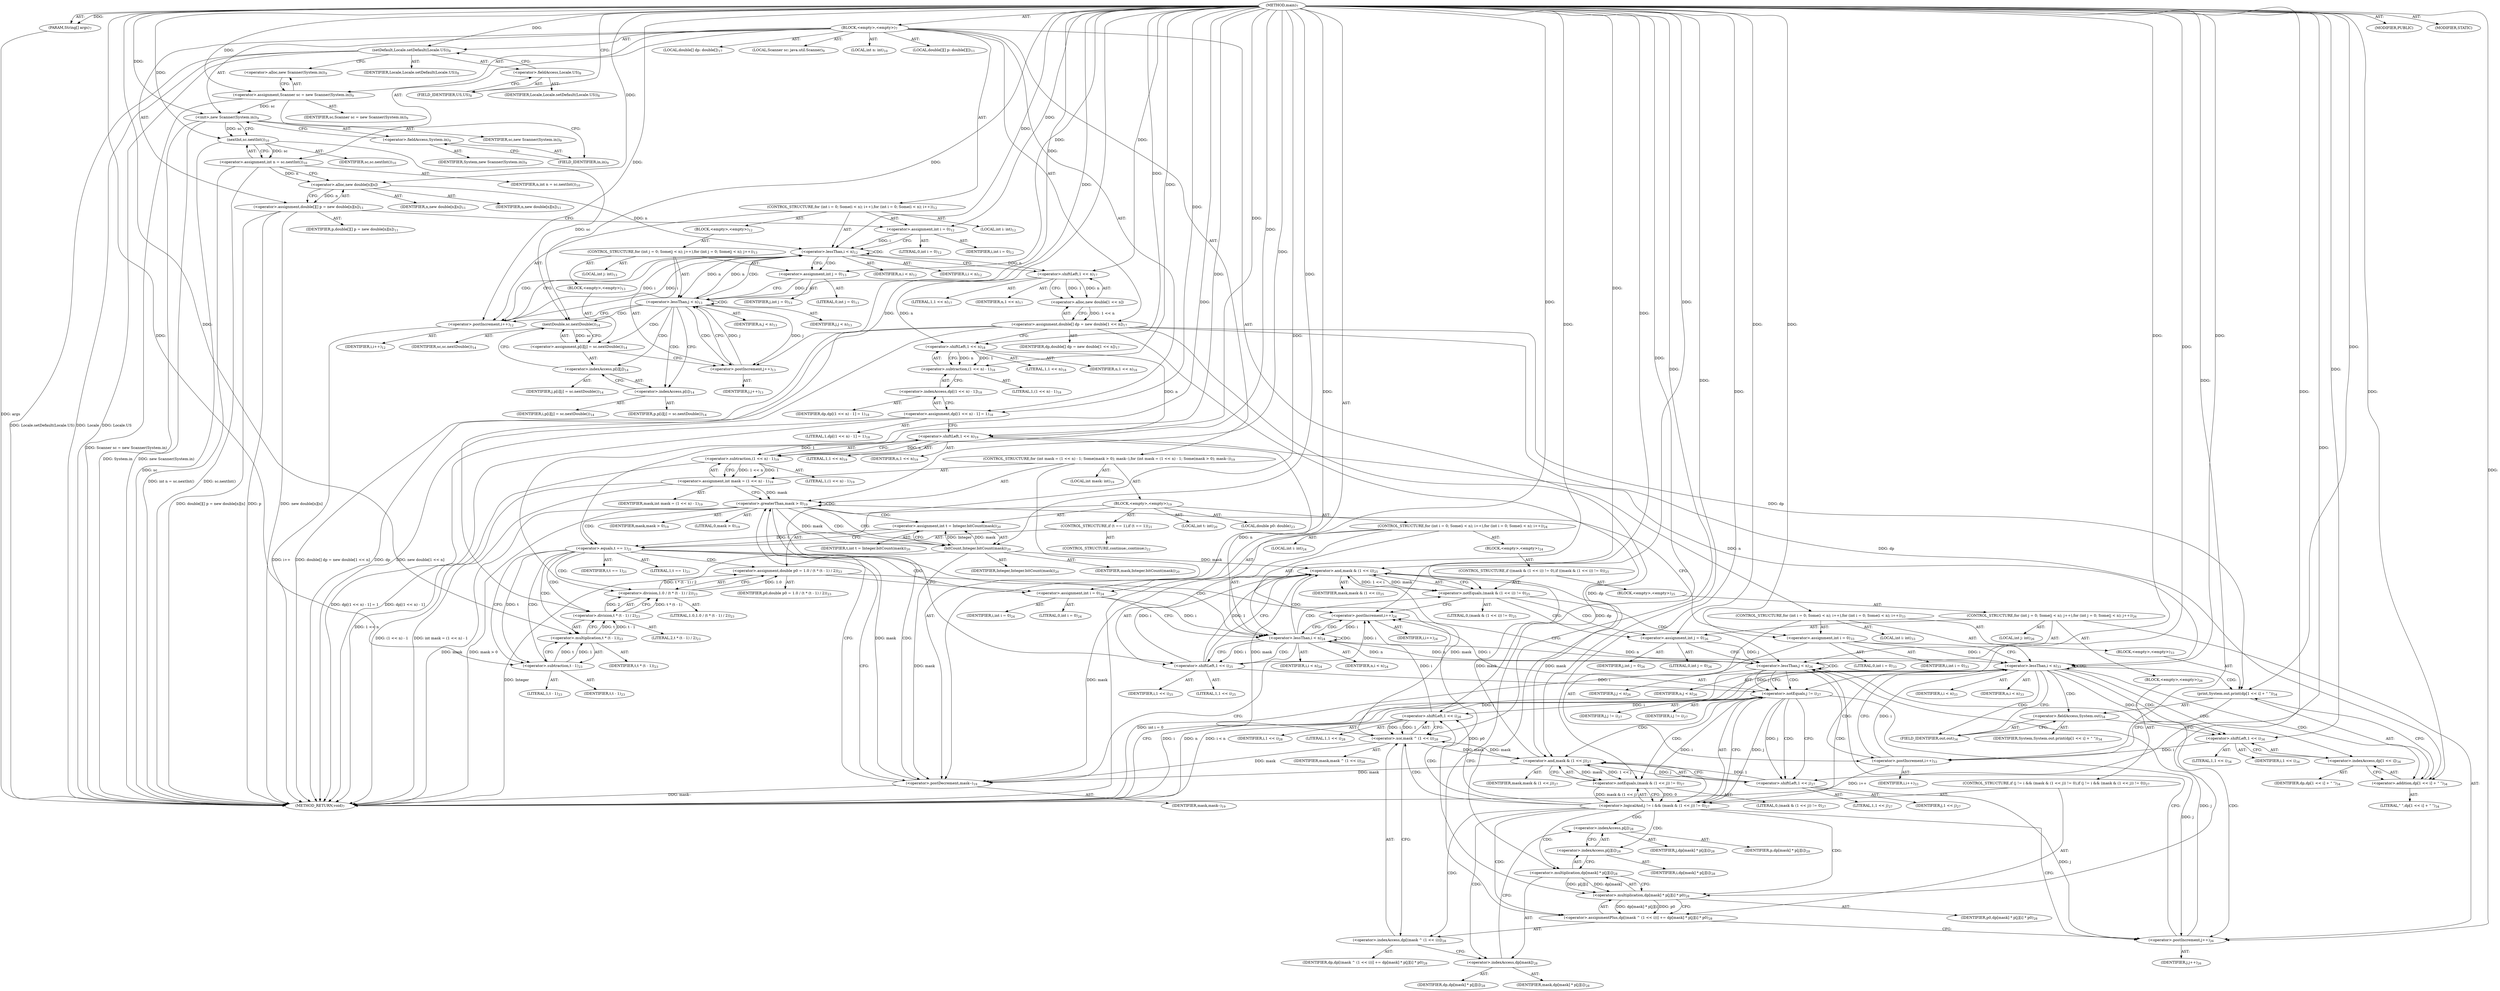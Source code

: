 digraph "main" {  
"19" [label = <(METHOD,main)<SUB>7</SUB>> ]
"20" [label = <(PARAM,String[] args)<SUB>7</SUB>> ]
"21" [label = <(BLOCK,&lt;empty&gt;,&lt;empty&gt;)<SUB>7</SUB>> ]
"22" [label = <(setDefault,Locale.setDefault(Locale.US))<SUB>8</SUB>> ]
"23" [label = <(IDENTIFIER,Locale,Locale.setDefault(Locale.US))<SUB>8</SUB>> ]
"24" [label = <(&lt;operator&gt;.fieldAccess,Locale.US)<SUB>8</SUB>> ]
"25" [label = <(IDENTIFIER,Locale,Locale.setDefault(Locale.US))<SUB>8</SUB>> ]
"26" [label = <(FIELD_IDENTIFIER,US,US)<SUB>8</SUB>> ]
"4" [label = <(LOCAL,Scanner sc: java.util.Scanner)<SUB>9</SUB>> ]
"27" [label = <(&lt;operator&gt;.assignment,Scanner sc = new Scanner(System.in))<SUB>9</SUB>> ]
"28" [label = <(IDENTIFIER,sc,Scanner sc = new Scanner(System.in))<SUB>9</SUB>> ]
"29" [label = <(&lt;operator&gt;.alloc,new Scanner(System.in))<SUB>9</SUB>> ]
"30" [label = <(&lt;init&gt;,new Scanner(System.in))<SUB>9</SUB>> ]
"3" [label = <(IDENTIFIER,sc,new Scanner(System.in))<SUB>9</SUB>> ]
"31" [label = <(&lt;operator&gt;.fieldAccess,System.in)<SUB>9</SUB>> ]
"32" [label = <(IDENTIFIER,System,new Scanner(System.in))<SUB>9</SUB>> ]
"33" [label = <(FIELD_IDENTIFIER,in,in)<SUB>9</SUB>> ]
"34" [label = <(LOCAL,int n: int)<SUB>10</SUB>> ]
"35" [label = <(&lt;operator&gt;.assignment,int n = sc.nextInt())<SUB>10</SUB>> ]
"36" [label = <(IDENTIFIER,n,int n = sc.nextInt())<SUB>10</SUB>> ]
"37" [label = <(nextInt,sc.nextInt())<SUB>10</SUB>> ]
"38" [label = <(IDENTIFIER,sc,sc.nextInt())<SUB>10</SUB>> ]
"39" [label = <(LOCAL,double[][] p: double[][])<SUB>11</SUB>> ]
"40" [label = <(&lt;operator&gt;.assignment,double[][] p = new double[n][n])<SUB>11</SUB>> ]
"41" [label = <(IDENTIFIER,p,double[][] p = new double[n][n])<SUB>11</SUB>> ]
"42" [label = <(&lt;operator&gt;.alloc,new double[n][n])> ]
"43" [label = <(IDENTIFIER,n,new double[n][n])<SUB>11</SUB>> ]
"44" [label = <(IDENTIFIER,n,new double[n][n])<SUB>11</SUB>> ]
"45" [label = <(CONTROL_STRUCTURE,for (int i = 0; Some(i &lt; n); i++),for (int i = 0; Some(i &lt; n); i++))<SUB>12</SUB>> ]
"46" [label = <(LOCAL,int i: int)<SUB>12</SUB>> ]
"47" [label = <(&lt;operator&gt;.assignment,int i = 0)<SUB>12</SUB>> ]
"48" [label = <(IDENTIFIER,i,int i = 0)<SUB>12</SUB>> ]
"49" [label = <(LITERAL,0,int i = 0)<SUB>12</SUB>> ]
"50" [label = <(&lt;operator&gt;.lessThan,i &lt; n)<SUB>12</SUB>> ]
"51" [label = <(IDENTIFIER,i,i &lt; n)<SUB>12</SUB>> ]
"52" [label = <(IDENTIFIER,n,i &lt; n)<SUB>12</SUB>> ]
"53" [label = <(&lt;operator&gt;.postIncrement,i++)<SUB>12</SUB>> ]
"54" [label = <(IDENTIFIER,i,i++)<SUB>12</SUB>> ]
"55" [label = <(BLOCK,&lt;empty&gt;,&lt;empty&gt;)<SUB>12</SUB>> ]
"56" [label = <(CONTROL_STRUCTURE,for (int j = 0; Some(j &lt; n); j++),for (int j = 0; Some(j &lt; n); j++))<SUB>13</SUB>> ]
"57" [label = <(LOCAL,int j: int)<SUB>13</SUB>> ]
"58" [label = <(&lt;operator&gt;.assignment,int j = 0)<SUB>13</SUB>> ]
"59" [label = <(IDENTIFIER,j,int j = 0)<SUB>13</SUB>> ]
"60" [label = <(LITERAL,0,int j = 0)<SUB>13</SUB>> ]
"61" [label = <(&lt;operator&gt;.lessThan,j &lt; n)<SUB>13</SUB>> ]
"62" [label = <(IDENTIFIER,j,j &lt; n)<SUB>13</SUB>> ]
"63" [label = <(IDENTIFIER,n,j &lt; n)<SUB>13</SUB>> ]
"64" [label = <(&lt;operator&gt;.postIncrement,j++)<SUB>13</SUB>> ]
"65" [label = <(IDENTIFIER,j,j++)<SUB>13</SUB>> ]
"66" [label = <(BLOCK,&lt;empty&gt;,&lt;empty&gt;)<SUB>13</SUB>> ]
"67" [label = <(&lt;operator&gt;.assignment,p[i][j] = sc.nextDouble())<SUB>14</SUB>> ]
"68" [label = <(&lt;operator&gt;.indexAccess,p[i][j])<SUB>14</SUB>> ]
"69" [label = <(&lt;operator&gt;.indexAccess,p[i])<SUB>14</SUB>> ]
"70" [label = <(IDENTIFIER,p,p[i][j] = sc.nextDouble())<SUB>14</SUB>> ]
"71" [label = <(IDENTIFIER,i,p[i][j] = sc.nextDouble())<SUB>14</SUB>> ]
"72" [label = <(IDENTIFIER,j,p[i][j] = sc.nextDouble())<SUB>14</SUB>> ]
"73" [label = <(nextDouble,sc.nextDouble())<SUB>14</SUB>> ]
"74" [label = <(IDENTIFIER,sc,sc.nextDouble())<SUB>14</SUB>> ]
"75" [label = <(LOCAL,double[] dp: double[])<SUB>17</SUB>> ]
"76" [label = <(&lt;operator&gt;.assignment,double[] dp = new double[1 &lt;&lt; n])<SUB>17</SUB>> ]
"77" [label = <(IDENTIFIER,dp,double[] dp = new double[1 &lt;&lt; n])<SUB>17</SUB>> ]
"78" [label = <(&lt;operator&gt;.alloc,new double[1 &lt;&lt; n])> ]
"79" [label = <(&lt;operator&gt;.shiftLeft,1 &lt;&lt; n)<SUB>17</SUB>> ]
"80" [label = <(LITERAL,1,1 &lt;&lt; n)<SUB>17</SUB>> ]
"81" [label = <(IDENTIFIER,n,1 &lt;&lt; n)<SUB>17</SUB>> ]
"82" [label = <(&lt;operator&gt;.assignment,dp[(1 &lt;&lt; n) - 1] = 1)<SUB>18</SUB>> ]
"83" [label = <(&lt;operator&gt;.indexAccess,dp[(1 &lt;&lt; n) - 1])<SUB>18</SUB>> ]
"84" [label = <(IDENTIFIER,dp,dp[(1 &lt;&lt; n) - 1] = 1)<SUB>18</SUB>> ]
"85" [label = <(&lt;operator&gt;.subtraction,(1 &lt;&lt; n) - 1)<SUB>18</SUB>> ]
"86" [label = <(&lt;operator&gt;.shiftLeft,1 &lt;&lt; n)<SUB>18</SUB>> ]
"87" [label = <(LITERAL,1,1 &lt;&lt; n)<SUB>18</SUB>> ]
"88" [label = <(IDENTIFIER,n,1 &lt;&lt; n)<SUB>18</SUB>> ]
"89" [label = <(LITERAL,1,(1 &lt;&lt; n) - 1)<SUB>18</SUB>> ]
"90" [label = <(LITERAL,1,dp[(1 &lt;&lt; n) - 1] = 1)<SUB>18</SUB>> ]
"91" [label = <(CONTROL_STRUCTURE,for (int mask = (1 &lt;&lt; n) - 1; Some(mask &gt; 0); mask--),for (int mask = (1 &lt;&lt; n) - 1; Some(mask &gt; 0); mask--))<SUB>19</SUB>> ]
"92" [label = <(LOCAL,int mask: int)<SUB>19</SUB>> ]
"93" [label = <(&lt;operator&gt;.assignment,int mask = (1 &lt;&lt; n) - 1)<SUB>19</SUB>> ]
"94" [label = <(IDENTIFIER,mask,int mask = (1 &lt;&lt; n) - 1)<SUB>19</SUB>> ]
"95" [label = <(&lt;operator&gt;.subtraction,(1 &lt;&lt; n) - 1)<SUB>19</SUB>> ]
"96" [label = <(&lt;operator&gt;.shiftLeft,1 &lt;&lt; n)<SUB>19</SUB>> ]
"97" [label = <(LITERAL,1,1 &lt;&lt; n)<SUB>19</SUB>> ]
"98" [label = <(IDENTIFIER,n,1 &lt;&lt; n)<SUB>19</SUB>> ]
"99" [label = <(LITERAL,1,(1 &lt;&lt; n) - 1)<SUB>19</SUB>> ]
"100" [label = <(&lt;operator&gt;.greaterThan,mask &gt; 0)<SUB>19</SUB>> ]
"101" [label = <(IDENTIFIER,mask,mask &gt; 0)<SUB>19</SUB>> ]
"102" [label = <(LITERAL,0,mask &gt; 0)<SUB>19</SUB>> ]
"103" [label = <(&lt;operator&gt;.postDecrement,mask--)<SUB>19</SUB>> ]
"104" [label = <(IDENTIFIER,mask,mask--)<SUB>19</SUB>> ]
"105" [label = <(BLOCK,&lt;empty&gt;,&lt;empty&gt;)<SUB>19</SUB>> ]
"106" [label = <(LOCAL,int t: int)<SUB>20</SUB>> ]
"107" [label = <(&lt;operator&gt;.assignment,int t = Integer.bitCount(mask))<SUB>20</SUB>> ]
"108" [label = <(IDENTIFIER,t,int t = Integer.bitCount(mask))<SUB>20</SUB>> ]
"109" [label = <(bitCount,Integer.bitCount(mask))<SUB>20</SUB>> ]
"110" [label = <(IDENTIFIER,Integer,Integer.bitCount(mask))<SUB>20</SUB>> ]
"111" [label = <(IDENTIFIER,mask,Integer.bitCount(mask))<SUB>20</SUB>> ]
"112" [label = <(CONTROL_STRUCTURE,if (t == 1),if (t == 1))<SUB>21</SUB>> ]
"113" [label = <(&lt;operator&gt;.equals,t == 1)<SUB>21</SUB>> ]
"114" [label = <(IDENTIFIER,t,t == 1)<SUB>21</SUB>> ]
"115" [label = <(LITERAL,1,t == 1)<SUB>21</SUB>> ]
"116" [label = <(CONTROL_STRUCTURE,continue;,continue;)<SUB>22</SUB>> ]
"117" [label = <(LOCAL,double p0: double)<SUB>23</SUB>> ]
"118" [label = <(&lt;operator&gt;.assignment,double p0 = 1.0 / (t * (t - 1) / 2))<SUB>23</SUB>> ]
"119" [label = <(IDENTIFIER,p0,double p0 = 1.0 / (t * (t - 1) / 2))<SUB>23</SUB>> ]
"120" [label = <(&lt;operator&gt;.division,1.0 / (t * (t - 1) / 2))<SUB>23</SUB>> ]
"121" [label = <(LITERAL,1.0,1.0 / (t * (t - 1) / 2))<SUB>23</SUB>> ]
"122" [label = <(&lt;operator&gt;.division,t * (t - 1) / 2)<SUB>23</SUB>> ]
"123" [label = <(&lt;operator&gt;.multiplication,t * (t - 1))<SUB>23</SUB>> ]
"124" [label = <(IDENTIFIER,t,t * (t - 1))<SUB>23</SUB>> ]
"125" [label = <(&lt;operator&gt;.subtraction,t - 1)<SUB>23</SUB>> ]
"126" [label = <(IDENTIFIER,t,t - 1)<SUB>23</SUB>> ]
"127" [label = <(LITERAL,1,t - 1)<SUB>23</SUB>> ]
"128" [label = <(LITERAL,2,t * (t - 1) / 2)<SUB>23</SUB>> ]
"129" [label = <(CONTROL_STRUCTURE,for (int i = 0; Some(i &lt; n); i++),for (int i = 0; Some(i &lt; n); i++))<SUB>24</SUB>> ]
"130" [label = <(LOCAL,int i: int)<SUB>24</SUB>> ]
"131" [label = <(&lt;operator&gt;.assignment,int i = 0)<SUB>24</SUB>> ]
"132" [label = <(IDENTIFIER,i,int i = 0)<SUB>24</SUB>> ]
"133" [label = <(LITERAL,0,int i = 0)<SUB>24</SUB>> ]
"134" [label = <(&lt;operator&gt;.lessThan,i &lt; n)<SUB>24</SUB>> ]
"135" [label = <(IDENTIFIER,i,i &lt; n)<SUB>24</SUB>> ]
"136" [label = <(IDENTIFIER,n,i &lt; n)<SUB>24</SUB>> ]
"137" [label = <(&lt;operator&gt;.postIncrement,i++)<SUB>24</SUB>> ]
"138" [label = <(IDENTIFIER,i,i++)<SUB>24</SUB>> ]
"139" [label = <(BLOCK,&lt;empty&gt;,&lt;empty&gt;)<SUB>24</SUB>> ]
"140" [label = <(CONTROL_STRUCTURE,if ((mask &amp; (1 &lt;&lt; i)) != 0),if ((mask &amp; (1 &lt;&lt; i)) != 0))<SUB>25</SUB>> ]
"141" [label = <(&lt;operator&gt;.notEquals,(mask &amp; (1 &lt;&lt; i)) != 0)<SUB>25</SUB>> ]
"142" [label = <(&lt;operator&gt;.and,mask &amp; (1 &lt;&lt; i))<SUB>25</SUB>> ]
"143" [label = <(IDENTIFIER,mask,mask &amp; (1 &lt;&lt; i))<SUB>25</SUB>> ]
"144" [label = <(&lt;operator&gt;.shiftLeft,1 &lt;&lt; i)<SUB>25</SUB>> ]
"145" [label = <(LITERAL,1,1 &lt;&lt; i)<SUB>25</SUB>> ]
"146" [label = <(IDENTIFIER,i,1 &lt;&lt; i)<SUB>25</SUB>> ]
"147" [label = <(LITERAL,0,(mask &amp; (1 &lt;&lt; i)) != 0)<SUB>25</SUB>> ]
"148" [label = <(BLOCK,&lt;empty&gt;,&lt;empty&gt;)<SUB>25</SUB>> ]
"149" [label = <(CONTROL_STRUCTURE,for (int j = 0; Some(j &lt; n); j++),for (int j = 0; Some(j &lt; n); j++))<SUB>26</SUB>> ]
"150" [label = <(LOCAL,int j: int)<SUB>26</SUB>> ]
"151" [label = <(&lt;operator&gt;.assignment,int j = 0)<SUB>26</SUB>> ]
"152" [label = <(IDENTIFIER,j,int j = 0)<SUB>26</SUB>> ]
"153" [label = <(LITERAL,0,int j = 0)<SUB>26</SUB>> ]
"154" [label = <(&lt;operator&gt;.lessThan,j &lt; n)<SUB>26</SUB>> ]
"155" [label = <(IDENTIFIER,j,j &lt; n)<SUB>26</SUB>> ]
"156" [label = <(IDENTIFIER,n,j &lt; n)<SUB>26</SUB>> ]
"157" [label = <(&lt;operator&gt;.postIncrement,j++)<SUB>26</SUB>> ]
"158" [label = <(IDENTIFIER,j,j++)<SUB>26</SUB>> ]
"159" [label = <(BLOCK,&lt;empty&gt;,&lt;empty&gt;)<SUB>26</SUB>> ]
"160" [label = <(CONTROL_STRUCTURE,if (j != i &amp;&amp; (mask &amp; (1 &lt;&lt; j)) != 0),if (j != i &amp;&amp; (mask &amp; (1 &lt;&lt; j)) != 0))<SUB>27</SUB>> ]
"161" [label = <(&lt;operator&gt;.logicalAnd,j != i &amp;&amp; (mask &amp; (1 &lt;&lt; j)) != 0)<SUB>27</SUB>> ]
"162" [label = <(&lt;operator&gt;.notEquals,j != i)<SUB>27</SUB>> ]
"163" [label = <(IDENTIFIER,j,j != i)<SUB>27</SUB>> ]
"164" [label = <(IDENTIFIER,i,j != i)<SUB>27</SUB>> ]
"165" [label = <(&lt;operator&gt;.notEquals,(mask &amp; (1 &lt;&lt; j)) != 0)<SUB>27</SUB>> ]
"166" [label = <(&lt;operator&gt;.and,mask &amp; (1 &lt;&lt; j))<SUB>27</SUB>> ]
"167" [label = <(IDENTIFIER,mask,mask &amp; (1 &lt;&lt; j))<SUB>27</SUB>> ]
"168" [label = <(&lt;operator&gt;.shiftLeft,1 &lt;&lt; j)<SUB>27</SUB>> ]
"169" [label = <(LITERAL,1,1 &lt;&lt; j)<SUB>27</SUB>> ]
"170" [label = <(IDENTIFIER,j,1 &lt;&lt; j)<SUB>27</SUB>> ]
"171" [label = <(LITERAL,0,(mask &amp; (1 &lt;&lt; j)) != 0)<SUB>27</SUB>> ]
"172" [label = <(&lt;operator&gt;.assignmentPlus,dp[(mask ^ (1 &lt;&lt; i))] += dp[mask] * p[j][i] * p0)<SUB>28</SUB>> ]
"173" [label = <(&lt;operator&gt;.indexAccess,dp[(mask ^ (1 &lt;&lt; i))])<SUB>28</SUB>> ]
"174" [label = <(IDENTIFIER,dp,dp[(mask ^ (1 &lt;&lt; i))] += dp[mask] * p[j][i] * p0)<SUB>28</SUB>> ]
"175" [label = <(&lt;operator&gt;.xor,mask ^ (1 &lt;&lt; i))<SUB>28</SUB>> ]
"176" [label = <(IDENTIFIER,mask,mask ^ (1 &lt;&lt; i))<SUB>28</SUB>> ]
"177" [label = <(&lt;operator&gt;.shiftLeft,1 &lt;&lt; i)<SUB>28</SUB>> ]
"178" [label = <(LITERAL,1,1 &lt;&lt; i)<SUB>28</SUB>> ]
"179" [label = <(IDENTIFIER,i,1 &lt;&lt; i)<SUB>28</SUB>> ]
"180" [label = <(&lt;operator&gt;.multiplication,dp[mask] * p[j][i] * p0)<SUB>28</SUB>> ]
"181" [label = <(&lt;operator&gt;.multiplication,dp[mask] * p[j][i])<SUB>28</SUB>> ]
"182" [label = <(&lt;operator&gt;.indexAccess,dp[mask])<SUB>28</SUB>> ]
"183" [label = <(IDENTIFIER,dp,dp[mask] * p[j][i])<SUB>28</SUB>> ]
"184" [label = <(IDENTIFIER,mask,dp[mask] * p[j][i])<SUB>28</SUB>> ]
"185" [label = <(&lt;operator&gt;.indexAccess,p[j][i])<SUB>28</SUB>> ]
"186" [label = <(&lt;operator&gt;.indexAccess,p[j])<SUB>28</SUB>> ]
"187" [label = <(IDENTIFIER,p,dp[mask] * p[j][i])<SUB>28</SUB>> ]
"188" [label = <(IDENTIFIER,j,dp[mask] * p[j][i])<SUB>28</SUB>> ]
"189" [label = <(IDENTIFIER,i,dp[mask] * p[j][i])<SUB>28</SUB>> ]
"190" [label = <(IDENTIFIER,p0,dp[mask] * p[j][i] * p0)<SUB>28</SUB>> ]
"191" [label = <(CONTROL_STRUCTURE,for (int i = 0; Some(i &lt; n); i++),for (int i = 0; Some(i &lt; n); i++))<SUB>33</SUB>> ]
"192" [label = <(LOCAL,int i: int)<SUB>33</SUB>> ]
"193" [label = <(&lt;operator&gt;.assignment,int i = 0)<SUB>33</SUB>> ]
"194" [label = <(IDENTIFIER,i,int i = 0)<SUB>33</SUB>> ]
"195" [label = <(LITERAL,0,int i = 0)<SUB>33</SUB>> ]
"196" [label = <(&lt;operator&gt;.lessThan,i &lt; n)<SUB>33</SUB>> ]
"197" [label = <(IDENTIFIER,i,i &lt; n)<SUB>33</SUB>> ]
"198" [label = <(IDENTIFIER,n,i &lt; n)<SUB>33</SUB>> ]
"199" [label = <(&lt;operator&gt;.postIncrement,i++)<SUB>33</SUB>> ]
"200" [label = <(IDENTIFIER,i,i++)<SUB>33</SUB>> ]
"201" [label = <(BLOCK,&lt;empty&gt;,&lt;empty&gt;)<SUB>33</SUB>> ]
"202" [label = <(print,System.out.print(dp[1 &lt;&lt; i] + &quot; &quot;))<SUB>34</SUB>> ]
"203" [label = <(&lt;operator&gt;.fieldAccess,System.out)<SUB>34</SUB>> ]
"204" [label = <(IDENTIFIER,System,System.out.print(dp[1 &lt;&lt; i] + &quot; &quot;))<SUB>34</SUB>> ]
"205" [label = <(FIELD_IDENTIFIER,out,out)<SUB>34</SUB>> ]
"206" [label = <(&lt;operator&gt;.addition,dp[1 &lt;&lt; i] + &quot; &quot;)<SUB>34</SUB>> ]
"207" [label = <(&lt;operator&gt;.indexAccess,dp[1 &lt;&lt; i])<SUB>34</SUB>> ]
"208" [label = <(IDENTIFIER,dp,dp[1 &lt;&lt; i] + &quot; &quot;)<SUB>34</SUB>> ]
"209" [label = <(&lt;operator&gt;.shiftLeft,1 &lt;&lt; i)<SUB>34</SUB>> ]
"210" [label = <(LITERAL,1,1 &lt;&lt; i)<SUB>34</SUB>> ]
"211" [label = <(IDENTIFIER,i,1 &lt;&lt; i)<SUB>34</SUB>> ]
"212" [label = <(LITERAL,&quot; &quot;,dp[1 &lt;&lt; i] + &quot; &quot;)<SUB>34</SUB>> ]
"213" [label = <(MODIFIER,PUBLIC)> ]
"214" [label = <(MODIFIER,STATIC)> ]
"215" [label = <(METHOD_RETURN,void)<SUB>7</SUB>> ]
  "19" -> "20"  [ label = "AST: "] 
  "19" -> "21"  [ label = "AST: "] 
  "19" -> "213"  [ label = "AST: "] 
  "19" -> "214"  [ label = "AST: "] 
  "19" -> "215"  [ label = "AST: "] 
  "21" -> "22"  [ label = "AST: "] 
  "21" -> "4"  [ label = "AST: "] 
  "21" -> "27"  [ label = "AST: "] 
  "21" -> "30"  [ label = "AST: "] 
  "21" -> "34"  [ label = "AST: "] 
  "21" -> "35"  [ label = "AST: "] 
  "21" -> "39"  [ label = "AST: "] 
  "21" -> "40"  [ label = "AST: "] 
  "21" -> "45"  [ label = "AST: "] 
  "21" -> "75"  [ label = "AST: "] 
  "21" -> "76"  [ label = "AST: "] 
  "21" -> "82"  [ label = "AST: "] 
  "21" -> "91"  [ label = "AST: "] 
  "21" -> "191"  [ label = "AST: "] 
  "22" -> "23"  [ label = "AST: "] 
  "22" -> "24"  [ label = "AST: "] 
  "24" -> "25"  [ label = "AST: "] 
  "24" -> "26"  [ label = "AST: "] 
  "27" -> "28"  [ label = "AST: "] 
  "27" -> "29"  [ label = "AST: "] 
  "30" -> "3"  [ label = "AST: "] 
  "30" -> "31"  [ label = "AST: "] 
  "31" -> "32"  [ label = "AST: "] 
  "31" -> "33"  [ label = "AST: "] 
  "35" -> "36"  [ label = "AST: "] 
  "35" -> "37"  [ label = "AST: "] 
  "37" -> "38"  [ label = "AST: "] 
  "40" -> "41"  [ label = "AST: "] 
  "40" -> "42"  [ label = "AST: "] 
  "42" -> "43"  [ label = "AST: "] 
  "42" -> "44"  [ label = "AST: "] 
  "45" -> "46"  [ label = "AST: "] 
  "45" -> "47"  [ label = "AST: "] 
  "45" -> "50"  [ label = "AST: "] 
  "45" -> "53"  [ label = "AST: "] 
  "45" -> "55"  [ label = "AST: "] 
  "47" -> "48"  [ label = "AST: "] 
  "47" -> "49"  [ label = "AST: "] 
  "50" -> "51"  [ label = "AST: "] 
  "50" -> "52"  [ label = "AST: "] 
  "53" -> "54"  [ label = "AST: "] 
  "55" -> "56"  [ label = "AST: "] 
  "56" -> "57"  [ label = "AST: "] 
  "56" -> "58"  [ label = "AST: "] 
  "56" -> "61"  [ label = "AST: "] 
  "56" -> "64"  [ label = "AST: "] 
  "56" -> "66"  [ label = "AST: "] 
  "58" -> "59"  [ label = "AST: "] 
  "58" -> "60"  [ label = "AST: "] 
  "61" -> "62"  [ label = "AST: "] 
  "61" -> "63"  [ label = "AST: "] 
  "64" -> "65"  [ label = "AST: "] 
  "66" -> "67"  [ label = "AST: "] 
  "67" -> "68"  [ label = "AST: "] 
  "67" -> "73"  [ label = "AST: "] 
  "68" -> "69"  [ label = "AST: "] 
  "68" -> "72"  [ label = "AST: "] 
  "69" -> "70"  [ label = "AST: "] 
  "69" -> "71"  [ label = "AST: "] 
  "73" -> "74"  [ label = "AST: "] 
  "76" -> "77"  [ label = "AST: "] 
  "76" -> "78"  [ label = "AST: "] 
  "78" -> "79"  [ label = "AST: "] 
  "79" -> "80"  [ label = "AST: "] 
  "79" -> "81"  [ label = "AST: "] 
  "82" -> "83"  [ label = "AST: "] 
  "82" -> "90"  [ label = "AST: "] 
  "83" -> "84"  [ label = "AST: "] 
  "83" -> "85"  [ label = "AST: "] 
  "85" -> "86"  [ label = "AST: "] 
  "85" -> "89"  [ label = "AST: "] 
  "86" -> "87"  [ label = "AST: "] 
  "86" -> "88"  [ label = "AST: "] 
  "91" -> "92"  [ label = "AST: "] 
  "91" -> "93"  [ label = "AST: "] 
  "91" -> "100"  [ label = "AST: "] 
  "91" -> "103"  [ label = "AST: "] 
  "91" -> "105"  [ label = "AST: "] 
  "93" -> "94"  [ label = "AST: "] 
  "93" -> "95"  [ label = "AST: "] 
  "95" -> "96"  [ label = "AST: "] 
  "95" -> "99"  [ label = "AST: "] 
  "96" -> "97"  [ label = "AST: "] 
  "96" -> "98"  [ label = "AST: "] 
  "100" -> "101"  [ label = "AST: "] 
  "100" -> "102"  [ label = "AST: "] 
  "103" -> "104"  [ label = "AST: "] 
  "105" -> "106"  [ label = "AST: "] 
  "105" -> "107"  [ label = "AST: "] 
  "105" -> "112"  [ label = "AST: "] 
  "105" -> "117"  [ label = "AST: "] 
  "105" -> "118"  [ label = "AST: "] 
  "105" -> "129"  [ label = "AST: "] 
  "107" -> "108"  [ label = "AST: "] 
  "107" -> "109"  [ label = "AST: "] 
  "109" -> "110"  [ label = "AST: "] 
  "109" -> "111"  [ label = "AST: "] 
  "112" -> "113"  [ label = "AST: "] 
  "112" -> "116"  [ label = "AST: "] 
  "113" -> "114"  [ label = "AST: "] 
  "113" -> "115"  [ label = "AST: "] 
  "118" -> "119"  [ label = "AST: "] 
  "118" -> "120"  [ label = "AST: "] 
  "120" -> "121"  [ label = "AST: "] 
  "120" -> "122"  [ label = "AST: "] 
  "122" -> "123"  [ label = "AST: "] 
  "122" -> "128"  [ label = "AST: "] 
  "123" -> "124"  [ label = "AST: "] 
  "123" -> "125"  [ label = "AST: "] 
  "125" -> "126"  [ label = "AST: "] 
  "125" -> "127"  [ label = "AST: "] 
  "129" -> "130"  [ label = "AST: "] 
  "129" -> "131"  [ label = "AST: "] 
  "129" -> "134"  [ label = "AST: "] 
  "129" -> "137"  [ label = "AST: "] 
  "129" -> "139"  [ label = "AST: "] 
  "131" -> "132"  [ label = "AST: "] 
  "131" -> "133"  [ label = "AST: "] 
  "134" -> "135"  [ label = "AST: "] 
  "134" -> "136"  [ label = "AST: "] 
  "137" -> "138"  [ label = "AST: "] 
  "139" -> "140"  [ label = "AST: "] 
  "140" -> "141"  [ label = "AST: "] 
  "140" -> "148"  [ label = "AST: "] 
  "141" -> "142"  [ label = "AST: "] 
  "141" -> "147"  [ label = "AST: "] 
  "142" -> "143"  [ label = "AST: "] 
  "142" -> "144"  [ label = "AST: "] 
  "144" -> "145"  [ label = "AST: "] 
  "144" -> "146"  [ label = "AST: "] 
  "148" -> "149"  [ label = "AST: "] 
  "149" -> "150"  [ label = "AST: "] 
  "149" -> "151"  [ label = "AST: "] 
  "149" -> "154"  [ label = "AST: "] 
  "149" -> "157"  [ label = "AST: "] 
  "149" -> "159"  [ label = "AST: "] 
  "151" -> "152"  [ label = "AST: "] 
  "151" -> "153"  [ label = "AST: "] 
  "154" -> "155"  [ label = "AST: "] 
  "154" -> "156"  [ label = "AST: "] 
  "157" -> "158"  [ label = "AST: "] 
  "159" -> "160"  [ label = "AST: "] 
  "160" -> "161"  [ label = "AST: "] 
  "160" -> "172"  [ label = "AST: "] 
  "161" -> "162"  [ label = "AST: "] 
  "161" -> "165"  [ label = "AST: "] 
  "162" -> "163"  [ label = "AST: "] 
  "162" -> "164"  [ label = "AST: "] 
  "165" -> "166"  [ label = "AST: "] 
  "165" -> "171"  [ label = "AST: "] 
  "166" -> "167"  [ label = "AST: "] 
  "166" -> "168"  [ label = "AST: "] 
  "168" -> "169"  [ label = "AST: "] 
  "168" -> "170"  [ label = "AST: "] 
  "172" -> "173"  [ label = "AST: "] 
  "172" -> "180"  [ label = "AST: "] 
  "173" -> "174"  [ label = "AST: "] 
  "173" -> "175"  [ label = "AST: "] 
  "175" -> "176"  [ label = "AST: "] 
  "175" -> "177"  [ label = "AST: "] 
  "177" -> "178"  [ label = "AST: "] 
  "177" -> "179"  [ label = "AST: "] 
  "180" -> "181"  [ label = "AST: "] 
  "180" -> "190"  [ label = "AST: "] 
  "181" -> "182"  [ label = "AST: "] 
  "181" -> "185"  [ label = "AST: "] 
  "182" -> "183"  [ label = "AST: "] 
  "182" -> "184"  [ label = "AST: "] 
  "185" -> "186"  [ label = "AST: "] 
  "185" -> "189"  [ label = "AST: "] 
  "186" -> "187"  [ label = "AST: "] 
  "186" -> "188"  [ label = "AST: "] 
  "191" -> "192"  [ label = "AST: "] 
  "191" -> "193"  [ label = "AST: "] 
  "191" -> "196"  [ label = "AST: "] 
  "191" -> "199"  [ label = "AST: "] 
  "191" -> "201"  [ label = "AST: "] 
  "193" -> "194"  [ label = "AST: "] 
  "193" -> "195"  [ label = "AST: "] 
  "196" -> "197"  [ label = "AST: "] 
  "196" -> "198"  [ label = "AST: "] 
  "199" -> "200"  [ label = "AST: "] 
  "201" -> "202"  [ label = "AST: "] 
  "202" -> "203"  [ label = "AST: "] 
  "202" -> "206"  [ label = "AST: "] 
  "203" -> "204"  [ label = "AST: "] 
  "203" -> "205"  [ label = "AST: "] 
  "206" -> "207"  [ label = "AST: "] 
  "206" -> "212"  [ label = "AST: "] 
  "207" -> "208"  [ label = "AST: "] 
  "207" -> "209"  [ label = "AST: "] 
  "209" -> "210"  [ label = "AST: "] 
  "209" -> "211"  [ label = "AST: "] 
  "22" -> "29"  [ label = "CFG: "] 
  "27" -> "33"  [ label = "CFG: "] 
  "30" -> "37"  [ label = "CFG: "] 
  "35" -> "42"  [ label = "CFG: "] 
  "40" -> "47"  [ label = "CFG: "] 
  "76" -> "86"  [ label = "CFG: "] 
  "82" -> "96"  [ label = "CFG: "] 
  "24" -> "22"  [ label = "CFG: "] 
  "29" -> "27"  [ label = "CFG: "] 
  "31" -> "30"  [ label = "CFG: "] 
  "37" -> "35"  [ label = "CFG: "] 
  "42" -> "40"  [ label = "CFG: "] 
  "47" -> "50"  [ label = "CFG: "] 
  "50" -> "58"  [ label = "CFG: "] 
  "50" -> "79"  [ label = "CFG: "] 
  "53" -> "50"  [ label = "CFG: "] 
  "78" -> "76"  [ label = "CFG: "] 
  "83" -> "82"  [ label = "CFG: "] 
  "93" -> "100"  [ label = "CFG: "] 
  "100" -> "109"  [ label = "CFG: "] 
  "100" -> "193"  [ label = "CFG: "] 
  "103" -> "100"  [ label = "CFG: "] 
  "193" -> "196"  [ label = "CFG: "] 
  "196" -> "215"  [ label = "CFG: "] 
  "196" -> "205"  [ label = "CFG: "] 
  "199" -> "196"  [ label = "CFG: "] 
  "26" -> "24"  [ label = "CFG: "] 
  "33" -> "31"  [ label = "CFG: "] 
  "79" -> "78"  [ label = "CFG: "] 
  "85" -> "83"  [ label = "CFG: "] 
  "95" -> "93"  [ label = "CFG: "] 
  "107" -> "113"  [ label = "CFG: "] 
  "118" -> "131"  [ label = "CFG: "] 
  "202" -> "199"  [ label = "CFG: "] 
  "58" -> "61"  [ label = "CFG: "] 
  "61" -> "69"  [ label = "CFG: "] 
  "61" -> "53"  [ label = "CFG: "] 
  "64" -> "61"  [ label = "CFG: "] 
  "86" -> "85"  [ label = "CFG: "] 
  "96" -> "95"  [ label = "CFG: "] 
  "109" -> "107"  [ label = "CFG: "] 
  "113" -> "103"  [ label = "CFG: "] 
  "113" -> "125"  [ label = "CFG: "] 
  "120" -> "118"  [ label = "CFG: "] 
  "131" -> "134"  [ label = "CFG: "] 
  "134" -> "144"  [ label = "CFG: "] 
  "134" -> "103"  [ label = "CFG: "] 
  "137" -> "134"  [ label = "CFG: "] 
  "203" -> "209"  [ label = "CFG: "] 
  "206" -> "202"  [ label = "CFG: "] 
  "67" -> "64"  [ label = "CFG: "] 
  "122" -> "120"  [ label = "CFG: "] 
  "205" -> "203"  [ label = "CFG: "] 
  "207" -> "206"  [ label = "CFG: "] 
  "68" -> "73"  [ label = "CFG: "] 
  "73" -> "67"  [ label = "CFG: "] 
  "123" -> "122"  [ label = "CFG: "] 
  "141" -> "151"  [ label = "CFG: "] 
  "141" -> "137"  [ label = "CFG: "] 
  "209" -> "207"  [ label = "CFG: "] 
  "69" -> "68"  [ label = "CFG: "] 
  "125" -> "123"  [ label = "CFG: "] 
  "142" -> "141"  [ label = "CFG: "] 
  "144" -> "142"  [ label = "CFG: "] 
  "151" -> "154"  [ label = "CFG: "] 
  "154" -> "162"  [ label = "CFG: "] 
  "154" -> "137"  [ label = "CFG: "] 
  "157" -> "154"  [ label = "CFG: "] 
  "161" -> "177"  [ label = "CFG: "] 
  "161" -> "157"  [ label = "CFG: "] 
  "172" -> "157"  [ label = "CFG: "] 
  "162" -> "161"  [ label = "CFG: "] 
  "162" -> "168"  [ label = "CFG: "] 
  "165" -> "161"  [ label = "CFG: "] 
  "173" -> "182"  [ label = "CFG: "] 
  "180" -> "172"  [ label = "CFG: "] 
  "166" -> "165"  [ label = "CFG: "] 
  "175" -> "173"  [ label = "CFG: "] 
  "181" -> "180"  [ label = "CFG: "] 
  "168" -> "166"  [ label = "CFG: "] 
  "177" -> "175"  [ label = "CFG: "] 
  "182" -> "186"  [ label = "CFG: "] 
  "185" -> "181"  [ label = "CFG: "] 
  "186" -> "185"  [ label = "CFG: "] 
  "19" -> "26"  [ label = "CFG: "] 
  "20" -> "215"  [ label = "DDG: args"] 
  "22" -> "215"  [ label = "DDG: Locale"] 
  "22" -> "215"  [ label = "DDG: Locale.US"] 
  "22" -> "215"  [ label = "DDG: Locale.setDefault(Locale.US)"] 
  "27" -> "215"  [ label = "DDG: Scanner sc = new Scanner(System.in)"] 
  "30" -> "215"  [ label = "DDG: System.in"] 
  "30" -> "215"  [ label = "DDG: new Scanner(System.in)"] 
  "37" -> "215"  [ label = "DDG: sc"] 
  "35" -> "215"  [ label = "DDG: sc.nextInt()"] 
  "35" -> "215"  [ label = "DDG: int n = sc.nextInt()"] 
  "40" -> "215"  [ label = "DDG: p"] 
  "40" -> "215"  [ label = "DDG: new double[n][n]"] 
  "40" -> "215"  [ label = "DDG: double[][] p = new double[n][n]"] 
  "76" -> "215"  [ label = "DDG: dp"] 
  "76" -> "215"  [ label = "DDG: new double[1 &lt;&lt; n]"] 
  "76" -> "215"  [ label = "DDG: double[] dp = new double[1 &lt;&lt; n]"] 
  "82" -> "215"  [ label = "DDG: dp[(1 &lt;&lt; n) - 1]"] 
  "82" -> "215"  [ label = "DDG: dp[(1 &lt;&lt; n) - 1] = 1"] 
  "95" -> "215"  [ label = "DDG: 1 &lt;&lt; n"] 
  "93" -> "215"  [ label = "DDG: (1 &lt;&lt; n) - 1"] 
  "93" -> "215"  [ label = "DDG: int mask = (1 &lt;&lt; n) - 1"] 
  "100" -> "215"  [ label = "DDG: mask"] 
  "100" -> "215"  [ label = "DDG: mask &gt; 0"] 
  "193" -> "215"  [ label = "DDG: int i = 0"] 
  "196" -> "215"  [ label = "DDG: i"] 
  "196" -> "215"  [ label = "DDG: n"] 
  "196" -> "215"  [ label = "DDG: i &lt; n"] 
  "199" -> "215"  [ label = "DDG: i++"] 
  "103" -> "215"  [ label = "DDG: mask--"] 
  "53" -> "215"  [ label = "DDG: i++"] 
  "109" -> "215"  [ label = "DDG: Integer"] 
  "19" -> "20"  [ label = "DDG: "] 
  "19" -> "27"  [ label = "DDG: "] 
  "37" -> "35"  [ label = "DDG: sc"] 
  "42" -> "40"  [ label = "DDG: n"] 
  "78" -> "76"  [ label = "DDG: 1 &lt;&lt; n"] 
  "19" -> "82"  [ label = "DDG: "] 
  "19" -> "22"  [ label = "DDG: "] 
  "27" -> "30"  [ label = "DDG: sc"] 
  "19" -> "30"  [ label = "DDG: "] 
  "19" -> "47"  [ label = "DDG: "] 
  "95" -> "93"  [ label = "DDG: 1 &lt;&lt; n"] 
  "95" -> "93"  [ label = "DDG: 1"] 
  "19" -> "193"  [ label = "DDG: "] 
  "30" -> "37"  [ label = "DDG: sc"] 
  "19" -> "37"  [ label = "DDG: "] 
  "35" -> "42"  [ label = "DDG: n"] 
  "19" -> "42"  [ label = "DDG: "] 
  "47" -> "50"  [ label = "DDG: i"] 
  "53" -> "50"  [ label = "DDG: i"] 
  "19" -> "50"  [ label = "DDG: "] 
  "42" -> "50"  [ label = "DDG: n"] 
  "61" -> "50"  [ label = "DDG: n"] 
  "50" -> "53"  [ label = "DDG: i"] 
  "19" -> "53"  [ label = "DDG: "] 
  "79" -> "78"  [ label = "DDG: 1"] 
  "79" -> "78"  [ label = "DDG: n"] 
  "93" -> "100"  [ label = "DDG: mask"] 
  "103" -> "100"  [ label = "DDG: mask"] 
  "19" -> "100"  [ label = "DDG: "] 
  "109" -> "103"  [ label = "DDG: mask"] 
  "142" -> "103"  [ label = "DDG: mask"] 
  "166" -> "103"  [ label = "DDG: mask"] 
  "175" -> "103"  [ label = "DDG: mask"] 
  "19" -> "103"  [ label = "DDG: "] 
  "109" -> "107"  [ label = "DDG: Integer"] 
  "109" -> "107"  [ label = "DDG: mask"] 
  "120" -> "118"  [ label = "DDG: 1.0"] 
  "120" -> "118"  [ label = "DDG: t * (t - 1) / 2"] 
  "193" -> "196"  [ label = "DDG: i"] 
  "199" -> "196"  [ label = "DDG: i"] 
  "19" -> "196"  [ label = "DDG: "] 
  "96" -> "196"  [ label = "DDG: n"] 
  "134" -> "196"  [ label = "DDG: n"] 
  "209" -> "199"  [ label = "DDG: i"] 
  "19" -> "199"  [ label = "DDG: "] 
  "19" -> "58"  [ label = "DDG: "] 
  "19" -> "79"  [ label = "DDG: "] 
  "50" -> "79"  [ label = "DDG: n"] 
  "86" -> "85"  [ label = "DDG: 1"] 
  "86" -> "85"  [ label = "DDG: n"] 
  "19" -> "85"  [ label = "DDG: "] 
  "96" -> "95"  [ label = "DDG: 1"] 
  "96" -> "95"  [ label = "DDG: n"] 
  "19" -> "95"  [ label = "DDG: "] 
  "19" -> "131"  [ label = "DDG: "] 
  "76" -> "202"  [ label = "DDG: dp"] 
  "19" -> "202"  [ label = "DDG: "] 
  "58" -> "61"  [ label = "DDG: j"] 
  "64" -> "61"  [ label = "DDG: j"] 
  "19" -> "61"  [ label = "DDG: "] 
  "50" -> "61"  [ label = "DDG: n"] 
  "61" -> "64"  [ label = "DDG: j"] 
  "19" -> "64"  [ label = "DDG: "] 
  "73" -> "67"  [ label = "DDG: sc"] 
  "19" -> "86"  [ label = "DDG: "] 
  "79" -> "86"  [ label = "DDG: n"] 
  "19" -> "96"  [ label = "DDG: "] 
  "86" -> "96"  [ label = "DDG: n"] 
  "19" -> "109"  [ label = "DDG: "] 
  "100" -> "109"  [ label = "DDG: mask"] 
  "107" -> "113"  [ label = "DDG: t"] 
  "19" -> "113"  [ label = "DDG: "] 
  "19" -> "120"  [ label = "DDG: "] 
  "122" -> "120"  [ label = "DDG: t * (t - 1)"] 
  "122" -> "120"  [ label = "DDG: 2"] 
  "131" -> "134"  [ label = "DDG: i"] 
  "137" -> "134"  [ label = "DDG: i"] 
  "19" -> "134"  [ label = "DDG: "] 
  "96" -> "134"  [ label = "DDG: n"] 
  "154" -> "134"  [ label = "DDG: n"] 
  "144" -> "137"  [ label = "DDG: i"] 
  "162" -> "137"  [ label = "DDG: i"] 
  "177" -> "137"  [ label = "DDG: i"] 
  "19" -> "137"  [ label = "DDG: "] 
  "76" -> "206"  [ label = "DDG: dp"] 
  "19" -> "206"  [ label = "DDG: "] 
  "123" -> "122"  [ label = "DDG: t"] 
  "123" -> "122"  [ label = "DDG: t - 1"] 
  "19" -> "122"  [ label = "DDG: "] 
  "37" -> "73"  [ label = "DDG: sc"] 
  "19" -> "73"  [ label = "DDG: "] 
  "125" -> "123"  [ label = "DDG: t"] 
  "19" -> "123"  [ label = "DDG: "] 
  "125" -> "123"  [ label = "DDG: 1"] 
  "142" -> "141"  [ label = "DDG: mask"] 
  "142" -> "141"  [ label = "DDG: 1 &lt;&lt; i"] 
  "19" -> "141"  [ label = "DDG: "] 
  "19" -> "209"  [ label = "DDG: "] 
  "196" -> "209"  [ label = "DDG: i"] 
  "113" -> "125"  [ label = "DDG: t"] 
  "19" -> "125"  [ label = "DDG: "] 
  "109" -> "142"  [ label = "DDG: mask"] 
  "166" -> "142"  [ label = "DDG: mask"] 
  "175" -> "142"  [ label = "DDG: mask"] 
  "19" -> "142"  [ label = "DDG: "] 
  "144" -> "142"  [ label = "DDG: 1"] 
  "144" -> "142"  [ label = "DDG: i"] 
  "19" -> "151"  [ label = "DDG: "] 
  "19" -> "144"  [ label = "DDG: "] 
  "134" -> "144"  [ label = "DDG: i"] 
  "151" -> "154"  [ label = "DDG: j"] 
  "157" -> "154"  [ label = "DDG: j"] 
  "19" -> "154"  [ label = "DDG: "] 
  "134" -> "154"  [ label = "DDG: n"] 
  "162" -> "157"  [ label = "DDG: j"] 
  "168" -> "157"  [ label = "DDG: j"] 
  "19" -> "157"  [ label = "DDG: "] 
  "180" -> "172"  [ label = "DDG: dp[mask] * p[j][i]"] 
  "180" -> "172"  [ label = "DDG: p0"] 
  "162" -> "161"  [ label = "DDG: j"] 
  "162" -> "161"  [ label = "DDG: i"] 
  "165" -> "161"  [ label = "DDG: mask &amp; (1 &lt;&lt; j)"] 
  "165" -> "161"  [ label = "DDG: 0"] 
  "76" -> "172"  [ label = "DDG: dp"] 
  "154" -> "162"  [ label = "DDG: j"] 
  "19" -> "162"  [ label = "DDG: "] 
  "144" -> "162"  [ label = "DDG: i"] 
  "177" -> "162"  [ label = "DDG: i"] 
  "166" -> "165"  [ label = "DDG: mask"] 
  "166" -> "165"  [ label = "DDG: 1 &lt;&lt; j"] 
  "19" -> "165"  [ label = "DDG: "] 
  "181" -> "180"  [ label = "DDG: dp[mask]"] 
  "181" -> "180"  [ label = "DDG: p[j][i]"] 
  "118" -> "180"  [ label = "DDG: p0"] 
  "19" -> "180"  [ label = "DDG: "] 
  "142" -> "166"  [ label = "DDG: mask"] 
  "175" -> "166"  [ label = "DDG: mask"] 
  "19" -> "166"  [ label = "DDG: "] 
  "168" -> "166"  [ label = "DDG: 1"] 
  "168" -> "166"  [ label = "DDG: j"] 
  "142" -> "175"  [ label = "DDG: mask"] 
  "166" -> "175"  [ label = "DDG: mask"] 
  "19" -> "175"  [ label = "DDG: "] 
  "177" -> "175"  [ label = "DDG: 1"] 
  "177" -> "175"  [ label = "DDG: i"] 
  "76" -> "181"  [ label = "DDG: dp"] 
  "19" -> "168"  [ label = "DDG: "] 
  "162" -> "168"  [ label = "DDG: j"] 
  "19" -> "177"  [ label = "DDG: "] 
  "162" -> "177"  [ label = "DDG: i"] 
  "50" -> "50"  [ label = "CDG: "] 
  "50" -> "58"  [ label = "CDG: "] 
  "50" -> "61"  [ label = "CDG: "] 
  "50" -> "53"  [ label = "CDG: "] 
  "100" -> "107"  [ label = "CDG: "] 
  "100" -> "113"  [ label = "CDG: "] 
  "100" -> "103"  [ label = "CDG: "] 
  "100" -> "100"  [ label = "CDG: "] 
  "100" -> "109"  [ label = "CDG: "] 
  "196" -> "209"  [ label = "CDG: "] 
  "196" -> "196"  [ label = "CDG: "] 
  "196" -> "206"  [ label = "CDG: "] 
  "196" -> "207"  [ label = "CDG: "] 
  "196" -> "202"  [ label = "CDG: "] 
  "196" -> "205"  [ label = "CDG: "] 
  "196" -> "199"  [ label = "CDG: "] 
  "196" -> "203"  [ label = "CDG: "] 
  "61" -> "68"  [ label = "CDG: "] 
  "61" -> "73"  [ label = "CDG: "] 
  "61" -> "64"  [ label = "CDG: "] 
  "61" -> "69"  [ label = "CDG: "] 
  "61" -> "67"  [ label = "CDG: "] 
  "61" -> "61"  [ label = "CDG: "] 
  "113" -> "120"  [ label = "CDG: "] 
  "113" -> "131"  [ label = "CDG: "] 
  "113" -> "134"  [ label = "CDG: "] 
  "113" -> "118"  [ label = "CDG: "] 
  "113" -> "122"  [ label = "CDG: "] 
  "113" -> "123"  [ label = "CDG: "] 
  "113" -> "125"  [ label = "CDG: "] 
  "134" -> "144"  [ label = "CDG: "] 
  "134" -> "134"  [ label = "CDG: "] 
  "134" -> "137"  [ label = "CDG: "] 
  "134" -> "141"  [ label = "CDG: "] 
  "134" -> "142"  [ label = "CDG: "] 
  "141" -> "154"  [ label = "CDG: "] 
  "141" -> "151"  [ label = "CDG: "] 
  "154" -> "154"  [ label = "CDG: "] 
  "154" -> "161"  [ label = "CDG: "] 
  "154" -> "162"  [ label = "CDG: "] 
  "154" -> "157"  [ label = "CDG: "] 
  "161" -> "185"  [ label = "CDG: "] 
  "161" -> "181"  [ label = "CDG: "] 
  "161" -> "173"  [ label = "CDG: "] 
  "161" -> "182"  [ label = "CDG: "] 
  "161" -> "186"  [ label = "CDG: "] 
  "161" -> "180"  [ label = "CDG: "] 
  "161" -> "177"  [ label = "CDG: "] 
  "161" -> "175"  [ label = "CDG: "] 
  "161" -> "172"  [ label = "CDG: "] 
  "162" -> "168"  [ label = "CDG: "] 
  "162" -> "166"  [ label = "CDG: "] 
  "162" -> "165"  [ label = "CDG: "] 
}
